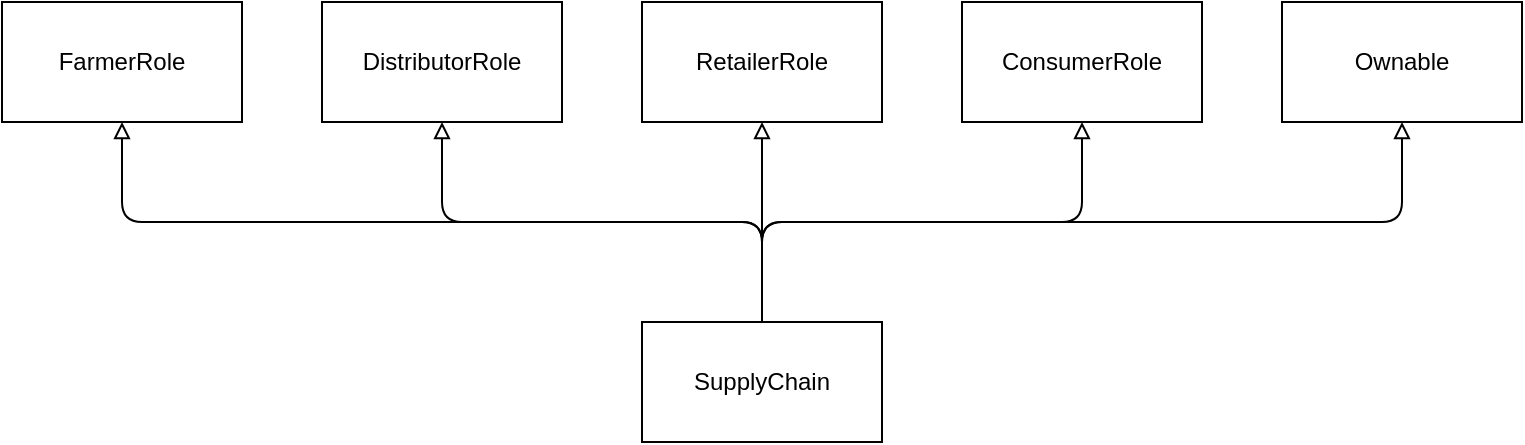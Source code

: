 <mxfile version="14.5.1" type="device"><diagram name="Page-1" id="13e1069c-82ec-6db2-03f1-153e76fe0fe0"><mxGraphModel dx="946" dy="615" grid="1" gridSize="10" guides="1" tooltips="1" connect="1" arrows="1" fold="1" page="1" pageScale="1" pageWidth="1100" pageHeight="850" background="#ffffff" math="0" shadow="0"><root><mxCell id="0"/><mxCell id="1" parent="0"/><mxCell id="i5_3db-wRY-r2E2AMNic-1" value="SupplyChain" style="rounded=0;whiteSpace=wrap;html=1;" vertex="1" parent="1"><mxGeometry x="440" y="240" width="120" height="60" as="geometry"/></mxCell><mxCell id="i5_3db-wRY-r2E2AMNic-2" value="Ownable" style="rounded=0;whiteSpace=wrap;html=1;" vertex="1" parent="1"><mxGeometry x="760" y="80" width="120" height="60" as="geometry"/></mxCell><mxCell id="i5_3db-wRY-r2E2AMNic-3" value="" style="endArrow=block;html=1;exitX=0.5;exitY=0;exitDx=0;exitDy=0;entryX=0.5;entryY=1;entryDx=0;entryDy=0;edgeStyle=orthogonalEdgeStyle;endFill=0;" edge="1" parent="1" source="i5_3db-wRY-r2E2AMNic-1" target="i5_3db-wRY-r2E2AMNic-2"><mxGeometry width="50" height="50" relative="1" as="geometry"><mxPoint x="600" y="210" as="sourcePoint"/><mxPoint x="650" y="160" as="targetPoint"/></mxGeometry></mxCell><mxCell id="i5_3db-wRY-r2E2AMNic-4" value="ConsumerRole" style="rounded=0;whiteSpace=wrap;html=1;" vertex="1" parent="1"><mxGeometry x="600" y="80" width="120" height="60" as="geometry"/></mxCell><mxCell id="i5_3db-wRY-r2E2AMNic-5" value="RetailerRole" style="rounded=0;whiteSpace=wrap;html=1;" vertex="1" parent="1"><mxGeometry x="440" y="80" width="120" height="60" as="geometry"/></mxCell><mxCell id="i5_3db-wRY-r2E2AMNic-6" value="DistributorRole" style="rounded=0;whiteSpace=wrap;html=1;" vertex="1" parent="1"><mxGeometry x="280" y="80" width="120" height="60" as="geometry"/></mxCell><mxCell id="i5_3db-wRY-r2E2AMNic-7" value="FarmerRole" style="rounded=0;whiteSpace=wrap;html=1;" vertex="1" parent="1"><mxGeometry x="120" y="80" width="120" height="60" as="geometry"/></mxCell><mxCell id="i5_3db-wRY-r2E2AMNic-8" value="" style="endArrow=block;html=1;exitX=0.5;exitY=0;exitDx=0;exitDy=0;entryX=0.5;entryY=1;entryDx=0;entryDy=0;edgeStyle=orthogonalEdgeStyle;endFill=0;" edge="1" parent="1" source="i5_3db-wRY-r2E2AMNic-1" target="i5_3db-wRY-r2E2AMNic-4"><mxGeometry width="50" height="50" relative="1" as="geometry"><mxPoint x="470" y="250" as="sourcePoint"/><mxPoint x="870" y="150" as="targetPoint"/></mxGeometry></mxCell><mxCell id="i5_3db-wRY-r2E2AMNic-9" value="" style="endArrow=block;html=1;exitX=0.5;exitY=0;exitDx=0;exitDy=0;entryX=0.5;entryY=1;entryDx=0;entryDy=0;edgeStyle=orthogonalEdgeStyle;endFill=0;" edge="1" parent="1" source="i5_3db-wRY-r2E2AMNic-1" target="i5_3db-wRY-r2E2AMNic-5"><mxGeometry width="50" height="50" relative="1" as="geometry"><mxPoint x="470" y="250" as="sourcePoint"/><mxPoint x="670" y="150" as="targetPoint"/></mxGeometry></mxCell><mxCell id="i5_3db-wRY-r2E2AMNic-10" value="" style="endArrow=block;html=1;exitX=0.5;exitY=0;exitDx=0;exitDy=0;edgeStyle=orthogonalEdgeStyle;endFill=0;" edge="1" parent="1" source="i5_3db-wRY-r2E2AMNic-1" target="i5_3db-wRY-r2E2AMNic-6"><mxGeometry width="50" height="50" relative="1" as="geometry"><mxPoint x="470" y="250" as="sourcePoint"/><mxPoint x="510" y="150" as="targetPoint"/></mxGeometry></mxCell><mxCell id="i5_3db-wRY-r2E2AMNic-11" value="" style="endArrow=block;html=1;exitX=0.5;exitY=0;exitDx=0;exitDy=0;edgeStyle=orthogonalEdgeStyle;endFill=0;entryX=0.5;entryY=1;entryDx=0;entryDy=0;" edge="1" parent="1" source="i5_3db-wRY-r2E2AMNic-1" target="i5_3db-wRY-r2E2AMNic-7"><mxGeometry width="50" height="50" relative="1" as="geometry"><mxPoint x="470" y="250" as="sourcePoint"/><mxPoint x="350" y="150" as="targetPoint"/></mxGeometry></mxCell></root></mxGraphModel></diagram></mxfile>